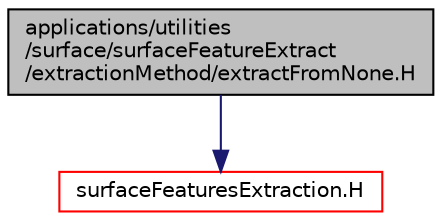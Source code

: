 digraph "applications/utilities/surface/surfaceFeatureExtract/extractionMethod/extractFromNone.H"
{
  bgcolor="transparent";
  edge [fontname="Helvetica",fontsize="10",labelfontname="Helvetica",labelfontsize="10"];
  node [fontname="Helvetica",fontsize="10",shape=record];
  Node1 [label="applications/utilities\l/surface/surfaceFeatureExtract\l/extractionMethod/extractFromNone.H",height=0.2,width=0.4,color="black", fillcolor="grey75", style="filled" fontcolor="black"];
  Node1 -> Node2 [color="midnightblue",fontsize="10",style="solid",fontname="Helvetica"];
  Node2 [label="surfaceFeaturesExtraction.H",height=0.2,width=0.4,color="red",URL="$surfaceFeaturesExtraction_8H.html"];
}
